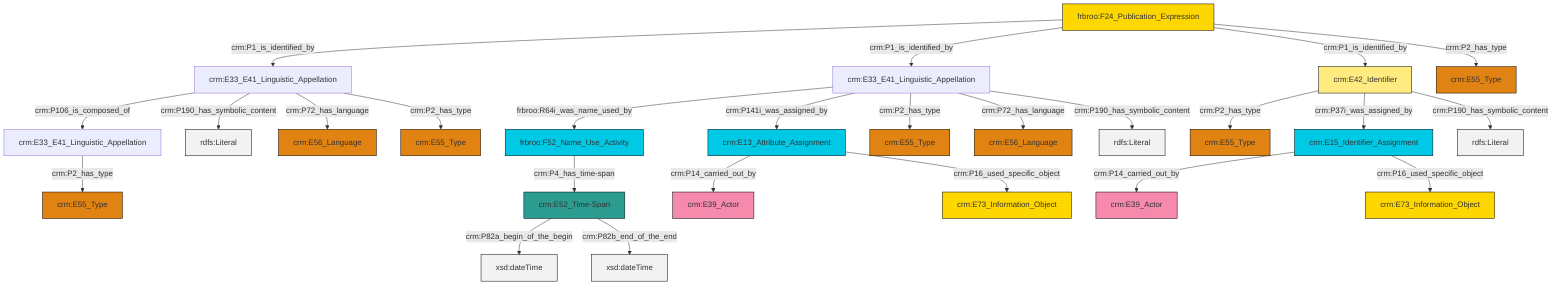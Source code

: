 graph TD
classDef Literal fill:#f2f2f2,stroke:#000000;
classDef CRM_Entity fill:#FFFFFF,stroke:#000000;
classDef Temporal_Entity fill:#00C9E6, stroke:#000000;
classDef Type fill:#E18312, stroke:#000000;
classDef Time-Span fill:#2C9C91, stroke:#000000;
classDef Appellation fill:#FFEB7F, stroke:#000000;
classDef Place fill:#008836, stroke:#000000;
classDef Persistent_Item fill:#B266B2, stroke:#000000;
classDef Conceptual_Object fill:#FFD700, stroke:#000000;
classDef Physical_Thing fill:#D2B48C, stroke:#000000;
classDef Actor fill:#f58aad, stroke:#000000;
classDef PC_Classes fill:#4ce600, stroke:#000000;
classDef Multi fill:#cccccc,stroke:#000000;

10["crm:E33_E41_Linguistic_Appellation"]:::Default -->|crm:P106_is_composed_of| 6["crm:E33_E41_Linguistic_Appellation"]:::Default
8["crm:E33_E41_Linguistic_Appellation"]:::Default -->|frbroo:R64i_was_name_used_by| 13["frbroo:F52_Name_Use_Activity"]:::Temporal_Entity
14["frbroo:F24_Publication_Expression"]:::Conceptual_Object -->|crm:P1_is_identified_by| 10["crm:E33_E41_Linguistic_Appellation"]:::Default
8["crm:E33_E41_Linguistic_Appellation"]:::Default -->|crm:P141i_was_assigned_by| 2["crm:E13_Attribute_Assignment"]:::Temporal_Entity
17["crm:E52_Time-Span"]:::Time-Span -->|crm:P82a_begin_of_the_begin| 18[xsd:dateTime]:::Literal
8["crm:E33_E41_Linguistic_Appellation"]:::Default -->|crm:P2_has_type| 19["crm:E55_Type"]:::Type
15["crm:E15_Identifier_Assignment"]:::Temporal_Entity -->|crm:P14_carried_out_by| 20["crm:E39_Actor"]:::Actor
22["crm:E42_Identifier"]:::Appellation -->|crm:P2_has_type| 24["crm:E55_Type"]:::Type
8["crm:E33_E41_Linguistic_Appellation"]:::Default -->|crm:P72_has_language| 25["crm:E56_Language"]:::Type
14["frbroo:F24_Publication_Expression"]:::Conceptual_Object -->|crm:P1_is_identified_by| 8["crm:E33_E41_Linguistic_Appellation"]:::Default
13["frbroo:F52_Name_Use_Activity"]:::Temporal_Entity -->|crm:P4_has_time-span| 17["crm:E52_Time-Span"]:::Time-Span
10["crm:E33_E41_Linguistic_Appellation"]:::Default -->|crm:P190_has_symbolic_content| 29[rdfs:Literal]:::Literal
6["crm:E33_E41_Linguistic_Appellation"]:::Default -->|crm:P2_has_type| 0["crm:E55_Type"]:::Type
2["crm:E13_Attribute_Assignment"]:::Temporal_Entity -->|crm:P14_carried_out_by| 33["crm:E39_Actor"]:::Actor
22["crm:E42_Identifier"]:::Appellation -->|crm:P37i_was_assigned_by| 15["crm:E15_Identifier_Assignment"]:::Temporal_Entity
10["crm:E33_E41_Linguistic_Appellation"]:::Default -->|crm:P72_has_language| 35["crm:E56_Language"]:::Type
10["crm:E33_E41_Linguistic_Appellation"]:::Default -->|crm:P2_has_type| 4["crm:E55_Type"]:::Type
8["crm:E33_E41_Linguistic_Appellation"]:::Default -->|crm:P190_has_symbolic_content| 41[rdfs:Literal]:::Literal
22["crm:E42_Identifier"]:::Appellation -->|crm:P190_has_symbolic_content| 43[rdfs:Literal]:::Literal
14["frbroo:F24_Publication_Expression"]:::Conceptual_Object -->|crm:P1_is_identified_by| 22["crm:E42_Identifier"]:::Appellation
14["frbroo:F24_Publication_Expression"]:::Conceptual_Object -->|crm:P2_has_type| 27["crm:E55_Type"]:::Type
17["crm:E52_Time-Span"]:::Time-Span -->|crm:P82b_end_of_the_end| 46[xsd:dateTime]:::Literal
2["crm:E13_Attribute_Assignment"]:::Temporal_Entity -->|crm:P16_used_specific_object| 39["crm:E73_Information_Object"]:::Conceptual_Object
15["crm:E15_Identifier_Assignment"]:::Temporal_Entity -->|crm:P16_used_specific_object| 30["crm:E73_Information_Object"]:::Conceptual_Object